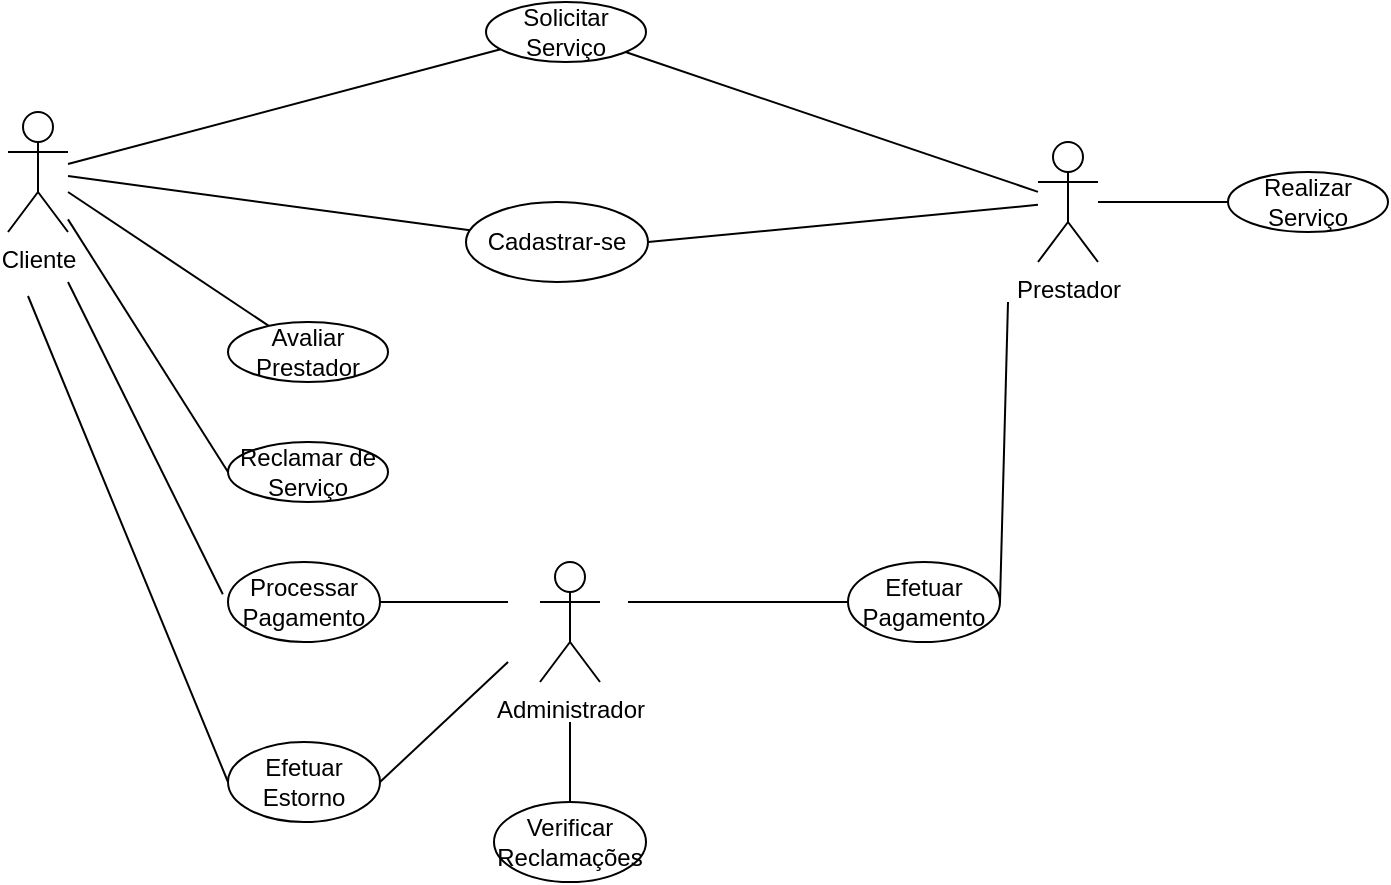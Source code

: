 <mxfile version="26.2.14">
  <diagram name="Página-1" id="Nvuye6jkqribHArD-Cfs">
    <mxGraphModel dx="1243" dy="420" grid="1" gridSize="10" guides="1" tooltips="1" connect="1" arrows="1" fold="1" page="1" pageScale="1" pageWidth="827" pageHeight="1169" math="0" shadow="0">
      <root>
        <mxCell id="0" />
        <mxCell id="1" parent="0" />
        <mxCell id="julPsBWwCISY8Ut_5P0z-1" value="Cliente" style="shape=umlActor;verticalLabelPosition=bottom;verticalAlign=top;html=1;outlineConnect=0;" vertex="1" parent="1">
          <mxGeometry x="40" y="65" width="30" height="60" as="geometry" />
        </mxCell>
        <mxCell id="julPsBWwCISY8Ut_5P0z-2" value="Prestador" style="shape=umlActor;verticalLabelPosition=bottom;verticalAlign=top;html=1;outlineConnect=0;" vertex="1" parent="1">
          <mxGeometry x="555" y="80" width="30" height="60" as="geometry" />
        </mxCell>
        <mxCell id="julPsBWwCISY8Ut_5P0z-3" value="Administrador" style="shape=umlActor;verticalLabelPosition=bottom;verticalAlign=top;html=1;outlineConnect=0;" vertex="1" parent="1">
          <mxGeometry x="306" y="290" width="30" height="60" as="geometry" />
        </mxCell>
        <mxCell id="julPsBWwCISY8Ut_5P0z-5" value="Cadastrar-se" style="ellipse;whiteSpace=wrap;html=1;" vertex="1" parent="1">
          <mxGeometry x="269" y="110" width="91" height="40" as="geometry" />
        </mxCell>
        <mxCell id="julPsBWwCISY8Ut_5P0z-6" value="Solicitar Serviço" style="ellipse;whiteSpace=wrap;html=1;" vertex="1" parent="1">
          <mxGeometry x="279" y="10" width="80" height="30" as="geometry" />
        </mxCell>
        <mxCell id="julPsBWwCISY8Ut_5P0z-7" value="" style="endArrow=none;html=1;rounded=0;" edge="1" parent="1" source="julPsBWwCISY8Ut_5P0z-1" target="julPsBWwCISY8Ut_5P0z-5">
          <mxGeometry width="50" height="50" relative="1" as="geometry">
            <mxPoint x="225" y="270" as="sourcePoint" />
            <mxPoint x="275" y="220" as="targetPoint" />
          </mxGeometry>
        </mxCell>
        <mxCell id="julPsBWwCISY8Ut_5P0z-8" value="" style="endArrow=none;html=1;rounded=0;" edge="1" parent="1" source="julPsBWwCISY8Ut_5P0z-1" target="julPsBWwCISY8Ut_5P0z-6">
          <mxGeometry width="50" height="50" relative="1" as="geometry">
            <mxPoint x="325" y="130" as="sourcePoint" />
            <mxPoint x="395" y="130" as="targetPoint" />
          </mxGeometry>
        </mxCell>
        <mxCell id="julPsBWwCISY8Ut_5P0z-9" value="Reclamar de Serviço" style="ellipse;whiteSpace=wrap;html=1;" vertex="1" parent="1">
          <mxGeometry x="150" y="230" width="80" height="30" as="geometry" />
        </mxCell>
        <mxCell id="julPsBWwCISY8Ut_5P0z-10" value="" style="endArrow=none;html=1;rounded=0;entryX=0;entryY=0.5;entryDx=0;entryDy=0;" edge="1" parent="1" source="julPsBWwCISY8Ut_5P0z-1" target="julPsBWwCISY8Ut_5P0z-9">
          <mxGeometry width="50" height="50" relative="1" as="geometry">
            <mxPoint x="195" y="150" as="sourcePoint" />
            <mxPoint x="301" y="173" as="targetPoint" />
          </mxGeometry>
        </mxCell>
        <mxCell id="julPsBWwCISY8Ut_5P0z-11" value="Avaliar Prestador" style="ellipse;whiteSpace=wrap;html=1;" vertex="1" parent="1">
          <mxGeometry x="150" y="170" width="80" height="30" as="geometry" />
        </mxCell>
        <mxCell id="julPsBWwCISY8Ut_5P0z-12" value="" style="endArrow=none;html=1;rounded=0;" edge="1" parent="1" source="julPsBWwCISY8Ut_5P0z-1" target="julPsBWwCISY8Ut_5P0z-11">
          <mxGeometry width="50" height="50" relative="1" as="geometry">
            <mxPoint x="331" y="156" as="sourcePoint" />
            <mxPoint x="437" y="200" as="targetPoint" />
          </mxGeometry>
        </mxCell>
        <mxCell id="julPsBWwCISY8Ut_5P0z-14" value="" style="endArrow=none;html=1;rounded=0;entryX=1;entryY=0.5;entryDx=0;entryDy=0;" edge="1" parent="1" source="julPsBWwCISY8Ut_5P0z-2" target="julPsBWwCISY8Ut_5P0z-5">
          <mxGeometry width="50" height="50" relative="1" as="geometry">
            <mxPoint x="510" y="114.63" as="sourcePoint" />
            <mxPoint x="529.24" y="113.592" as="targetPoint" />
          </mxGeometry>
        </mxCell>
        <mxCell id="julPsBWwCISY8Ut_5P0z-15" value="Realizar Serviço" style="ellipse;whiteSpace=wrap;html=1;" vertex="1" parent="1">
          <mxGeometry x="650" y="95" width="80" height="30" as="geometry" />
        </mxCell>
        <mxCell id="julPsBWwCISY8Ut_5P0z-16" value="" style="endArrow=none;html=1;rounded=0;" edge="1" parent="1" source="julPsBWwCISY8Ut_5P0z-2" target="julPsBWwCISY8Ut_5P0z-15">
          <mxGeometry width="50" height="50" relative="1" as="geometry">
            <mxPoint x="396" y="95" as="sourcePoint" />
            <mxPoint x="447" y="140" as="targetPoint" />
          </mxGeometry>
        </mxCell>
        <mxCell id="julPsBWwCISY8Ut_5P0z-17" value="Verificar Reclamações" style="ellipse;whiteSpace=wrap;html=1;" vertex="1" parent="1">
          <mxGeometry x="283" y="410" width="76" height="40" as="geometry" />
        </mxCell>
        <mxCell id="julPsBWwCISY8Ut_5P0z-18" value="" style="endArrow=none;html=1;rounded=0;" edge="1" parent="1" target="julPsBWwCISY8Ut_5P0z-17">
          <mxGeometry width="50" height="50" relative="1" as="geometry">
            <mxPoint x="321" y="370" as="sourcePoint" />
            <mxPoint x="421" y="350" as="targetPoint" />
          </mxGeometry>
        </mxCell>
        <mxCell id="julPsBWwCISY8Ut_5P0z-19" value="Processar Pagamento" style="ellipse;whiteSpace=wrap;html=1;" vertex="1" parent="1">
          <mxGeometry x="150" y="290" width="76" height="40" as="geometry" />
        </mxCell>
        <mxCell id="julPsBWwCISY8Ut_5P0z-21" value="Efetuar Estorno" style="ellipse;whiteSpace=wrap;html=1;" vertex="1" parent="1">
          <mxGeometry x="150" y="380" width="76" height="40" as="geometry" />
        </mxCell>
        <mxCell id="julPsBWwCISY8Ut_5P0z-30" value="" style="endArrow=none;html=1;rounded=0;" edge="1" parent="1" source="julPsBWwCISY8Ut_5P0z-6" target="julPsBWwCISY8Ut_5P0z-2">
          <mxGeometry width="50" height="50" relative="1" as="geometry">
            <mxPoint x="420" y="70" as="sourcePoint" />
            <mxPoint x="470" y="20" as="targetPoint" />
          </mxGeometry>
        </mxCell>
        <mxCell id="julPsBWwCISY8Ut_5P0z-50" value="" style="endArrow=none;html=1;rounded=0;exitX=-0.034;exitY=0.403;exitDx=0;exitDy=0;exitPerimeter=0;" edge="1" parent="1" source="julPsBWwCISY8Ut_5P0z-19">
          <mxGeometry width="50" height="50" relative="1" as="geometry">
            <mxPoint x="54.58" y="210" as="sourcePoint" />
            <mxPoint x="70" y="150" as="targetPoint" />
          </mxGeometry>
        </mxCell>
        <mxCell id="julPsBWwCISY8Ut_5P0z-53" value="Efetuar&lt;br&gt;Pagamento" style="ellipse;whiteSpace=wrap;html=1;" vertex="1" parent="1">
          <mxGeometry x="460" y="290" width="76" height="40" as="geometry" />
        </mxCell>
        <mxCell id="julPsBWwCISY8Ut_5P0z-56" value="" style="endArrow=none;html=1;rounded=0;exitX=1;exitY=0.5;exitDx=0;exitDy=0;" edge="1" parent="1" source="julPsBWwCISY8Ut_5P0z-53">
          <mxGeometry width="50" height="50" relative="1" as="geometry">
            <mxPoint x="360" y="450" as="sourcePoint" />
            <mxPoint x="540" y="160" as="targetPoint" />
          </mxGeometry>
        </mxCell>
        <mxCell id="julPsBWwCISY8Ut_5P0z-60" value="" style="endArrow=none;html=1;rounded=0;exitX=1;exitY=0.5;exitDx=0;exitDy=0;" edge="1" parent="1" source="julPsBWwCISY8Ut_5P0z-19">
          <mxGeometry width="50" height="50" relative="1" as="geometry">
            <mxPoint x="283" y="310" as="sourcePoint" />
            <mxPoint x="290" y="310" as="targetPoint" />
          </mxGeometry>
        </mxCell>
        <mxCell id="julPsBWwCISY8Ut_5P0z-61" value="" style="endArrow=none;html=1;rounded=0;entryX=1;entryY=0.5;entryDx=0;entryDy=0;" edge="1" parent="1" target="julPsBWwCISY8Ut_5P0z-21">
          <mxGeometry width="50" height="50" relative="1" as="geometry">
            <mxPoint x="290" y="340" as="sourcePoint" />
            <mxPoint x="423" y="310" as="targetPoint" />
          </mxGeometry>
        </mxCell>
        <mxCell id="julPsBWwCISY8Ut_5P0z-63" value="" style="endArrow=none;html=1;rounded=0;" edge="1" parent="1" target="julPsBWwCISY8Ut_5P0z-53">
          <mxGeometry width="50" height="50" relative="1" as="geometry">
            <mxPoint x="350" y="310" as="sourcePoint" />
            <mxPoint x="460" y="289" as="targetPoint" />
          </mxGeometry>
        </mxCell>
        <mxCell id="julPsBWwCISY8Ut_5P0z-64" value="" style="endArrow=none;html=1;rounded=0;exitX=0;exitY=0.5;exitDx=0;exitDy=0;" edge="1" parent="1" source="julPsBWwCISY8Ut_5P0z-21">
          <mxGeometry width="50" height="50" relative="1" as="geometry">
            <mxPoint x="127" y="313" as="sourcePoint" />
            <mxPoint x="50" y="157" as="targetPoint" />
          </mxGeometry>
        </mxCell>
      </root>
    </mxGraphModel>
  </diagram>
</mxfile>
